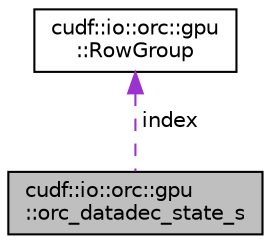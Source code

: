 digraph "cudf::io::orc::gpu::orc_datadec_state_s"
{
 // LATEX_PDF_SIZE
  edge [fontname="Helvetica",fontsize="10",labelfontname="Helvetica",labelfontsize="10"];
  node [fontname="Helvetica",fontsize="10",shape=record];
  Node1 [label="cudf::io::orc::gpu\l::orc_datadec_state_s",height=0.2,width=0.4,color="black", fillcolor="grey75", style="filled", fontcolor="black",tooltip=" "];
  Node2 -> Node1 [dir="back",color="darkorchid3",fontsize="10",style="dashed",label=" index" ,fontname="Helvetica"];
  Node2 [label="cudf::io::orc::gpu\l::RowGroup",height=0.2,width=0.4,color="black", fillcolor="white", style="filled",URL="$structcudf_1_1io_1_1orc_1_1gpu_1_1RowGroup.html",tooltip="Struct to describe a groups of row belonging to a column stripe."];
}
